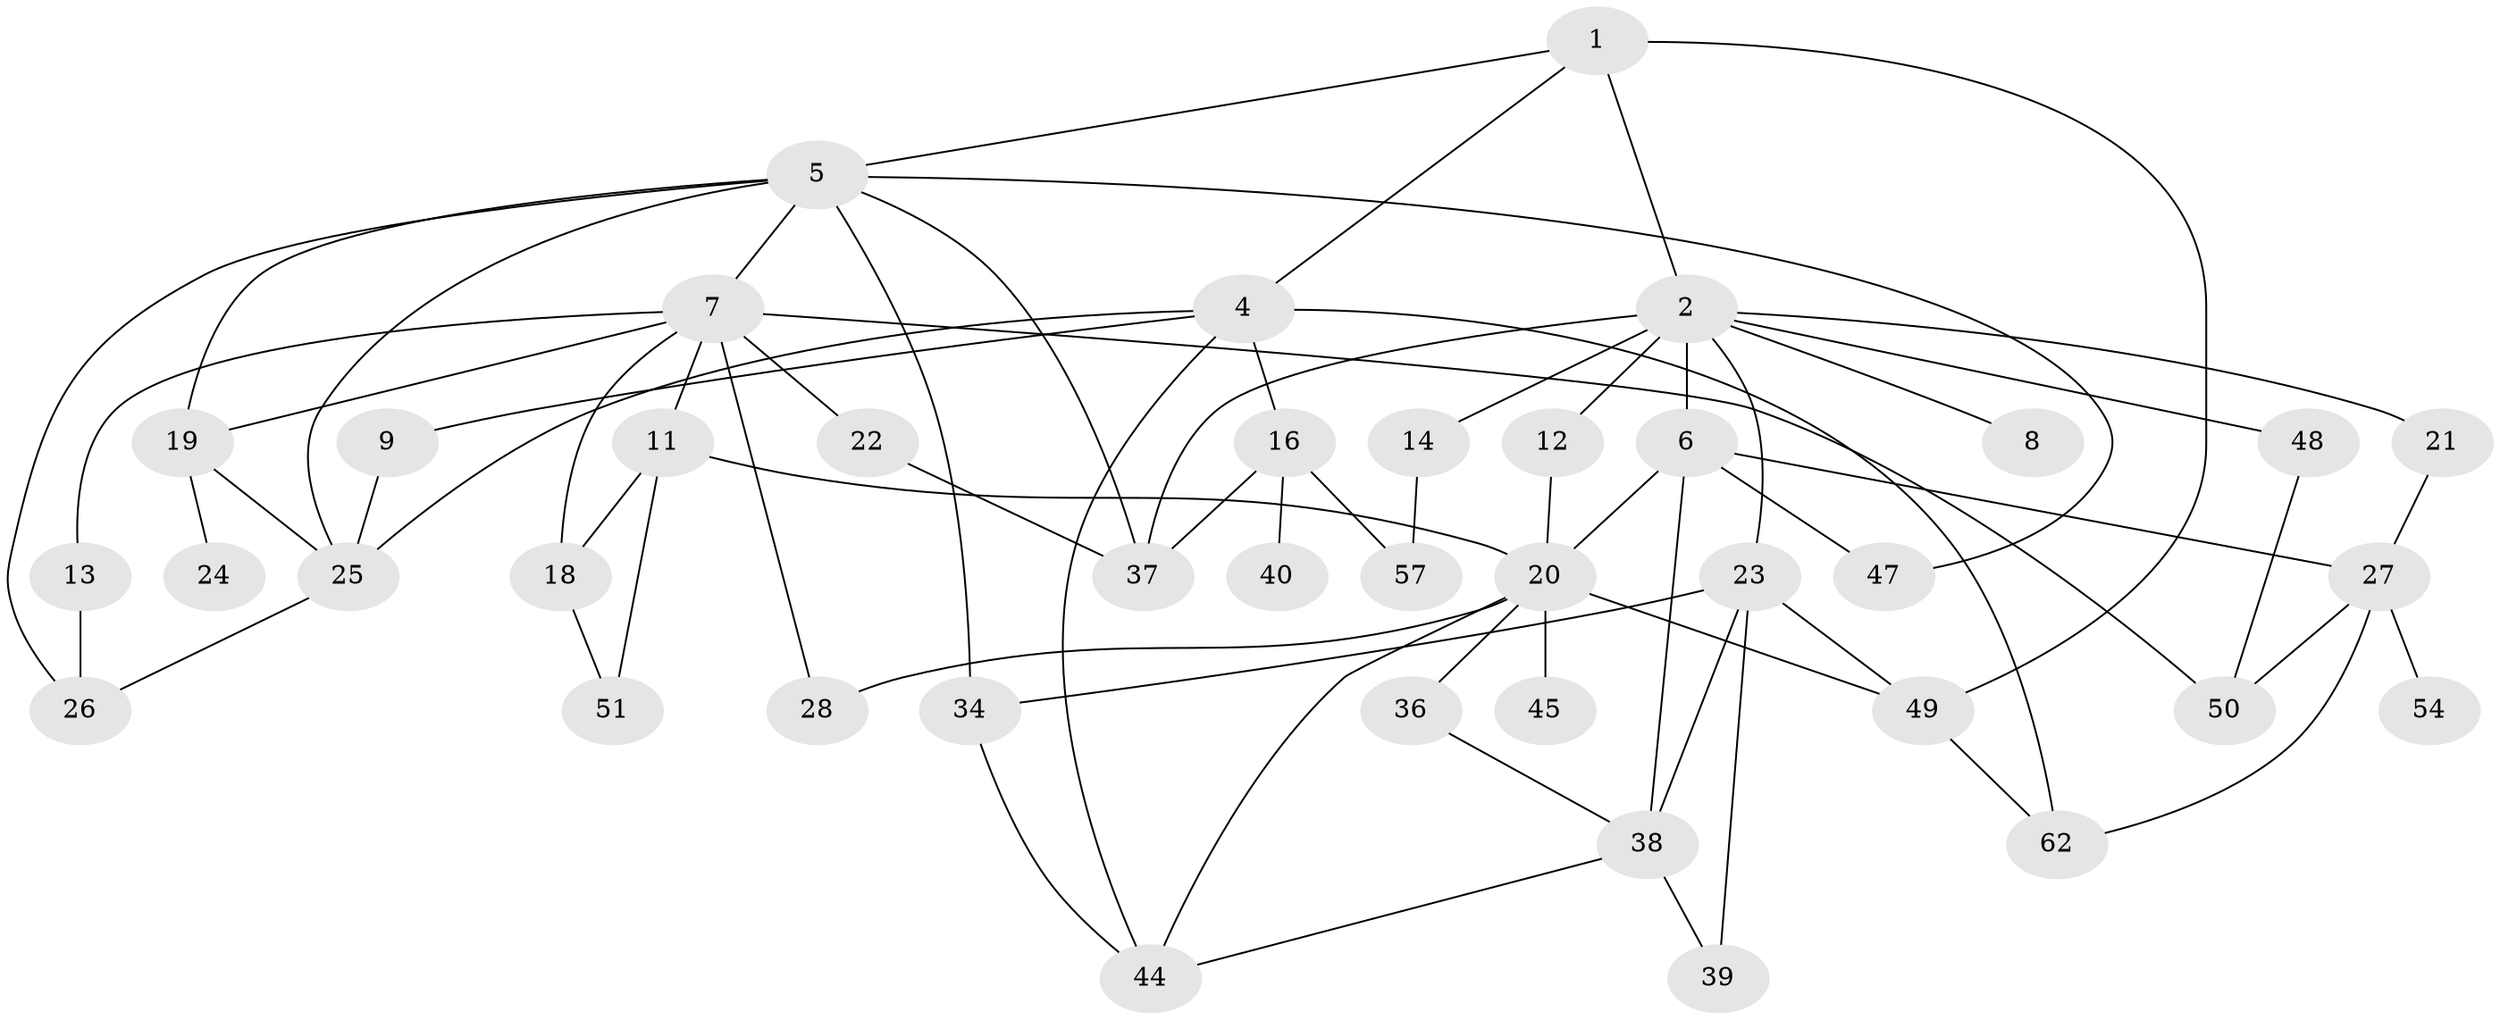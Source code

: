 // original degree distribution, {4: 0.1746031746031746, 5: 0.047619047619047616, 6: 0.06349206349206349, 3: 0.23809523809523808, 1: 0.1111111111111111, 2: 0.3492063492063492, 7: 0.015873015873015872}
// Generated by graph-tools (version 1.1) at 2025/41/03/06/25 10:41:25]
// undirected, 40 vertices, 69 edges
graph export_dot {
graph [start="1"]
  node [color=gray90,style=filled];
  1;
  2 [super="+3"];
  4 [super="+29"];
  5 [super="+15"];
  6 [super="+32"];
  7 [super="+10"];
  8;
  9 [super="+17"];
  11 [super="+56"];
  12;
  13 [super="+30"];
  14;
  16 [super="+35"];
  18 [super="+59"];
  19 [super="+41"];
  20 [super="+31"];
  21;
  22;
  23 [super="+33"];
  24 [super="+55"];
  25 [super="+42"];
  26 [super="+52"];
  27 [super="+43"];
  28;
  34;
  36;
  37 [super="+46"];
  38 [super="+60"];
  39;
  40;
  44 [super="+53"];
  45;
  47;
  48;
  49 [super="+61"];
  50 [super="+63"];
  51;
  54 [super="+58"];
  57;
  62;
  1 -- 2;
  1 -- 4;
  1 -- 5;
  1 -- 49;
  2 -- 6;
  2 -- 21;
  2 -- 48;
  2 -- 37;
  2 -- 23;
  2 -- 8;
  2 -- 12;
  2 -- 14;
  4 -- 9;
  4 -- 16;
  4 -- 62;
  4 -- 25;
  4 -- 44;
  5 -- 7;
  5 -- 25;
  5 -- 34;
  5 -- 19;
  5 -- 37;
  5 -- 26;
  5 -- 47;
  6 -- 47;
  6 -- 27;
  6 -- 20;
  6 -- 38;
  7 -- 11;
  7 -- 13;
  7 -- 50;
  7 -- 28;
  7 -- 18;
  7 -- 19;
  7 -- 22;
  9 -- 25;
  11 -- 51;
  11 -- 18;
  11 -- 20;
  12 -- 20;
  13 -- 26;
  14 -- 57;
  16 -- 57;
  16 -- 40;
  16 -- 37;
  18 -- 51;
  19 -- 24;
  19 -- 25;
  20 -- 28;
  20 -- 36;
  20 -- 44;
  20 -- 49;
  20 -- 45;
  21 -- 27;
  22 -- 37;
  23 -- 38;
  23 -- 34 [weight=2];
  23 -- 39;
  23 -- 49;
  25 -- 26;
  27 -- 54;
  27 -- 50;
  27 -- 62;
  34 -- 44;
  36 -- 38;
  38 -- 39;
  38 -- 44;
  48 -- 50;
  49 -- 62;
}
